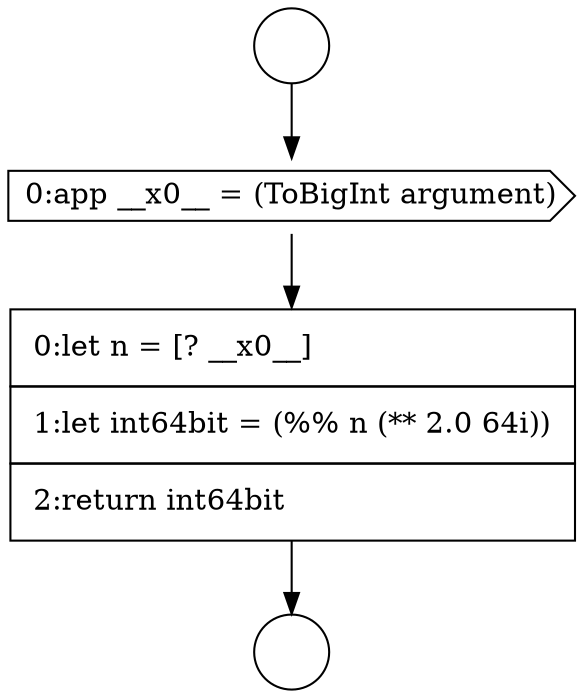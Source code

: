 digraph {
  node661 [shape=circle label=" " color="black" fillcolor="white" style=filled]
  node663 [shape=cds, label=<<font color="black">0:app __x0__ = (ToBigInt argument)</font>> color="black" fillcolor="white" style=filled]
  node664 [shape=none, margin=0, label=<<font color="black">
    <table border="0" cellborder="1" cellspacing="0" cellpadding="10">
      <tr><td align="left">0:let n = [? __x0__]</td></tr>
      <tr><td align="left">1:let int64bit = (%% n (** 2.0 64i))</td></tr>
      <tr><td align="left">2:return int64bit</td></tr>
    </table>
  </font>> color="black" fillcolor="white" style=filled]
  node662 [shape=circle label=" " color="black" fillcolor="white" style=filled]
  node661 -> node663 [ color="black"]
  node663 -> node664 [ color="black"]
  node664 -> node662 [ color="black"]
}
